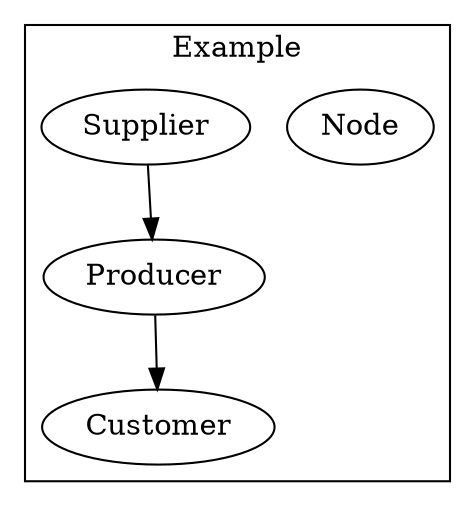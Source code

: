 digraph unix { subgraph cluster_Example_2 { label = "Example"; Node_0 [label="Node"]; Supplier_1 [label="Supplier"]; Producer_2 [label="Producer"]; Customer_3 [label="Customer"]; }"Supplier_1" -> "Producer_2"; "Producer_2" -> "Customer_3"; }